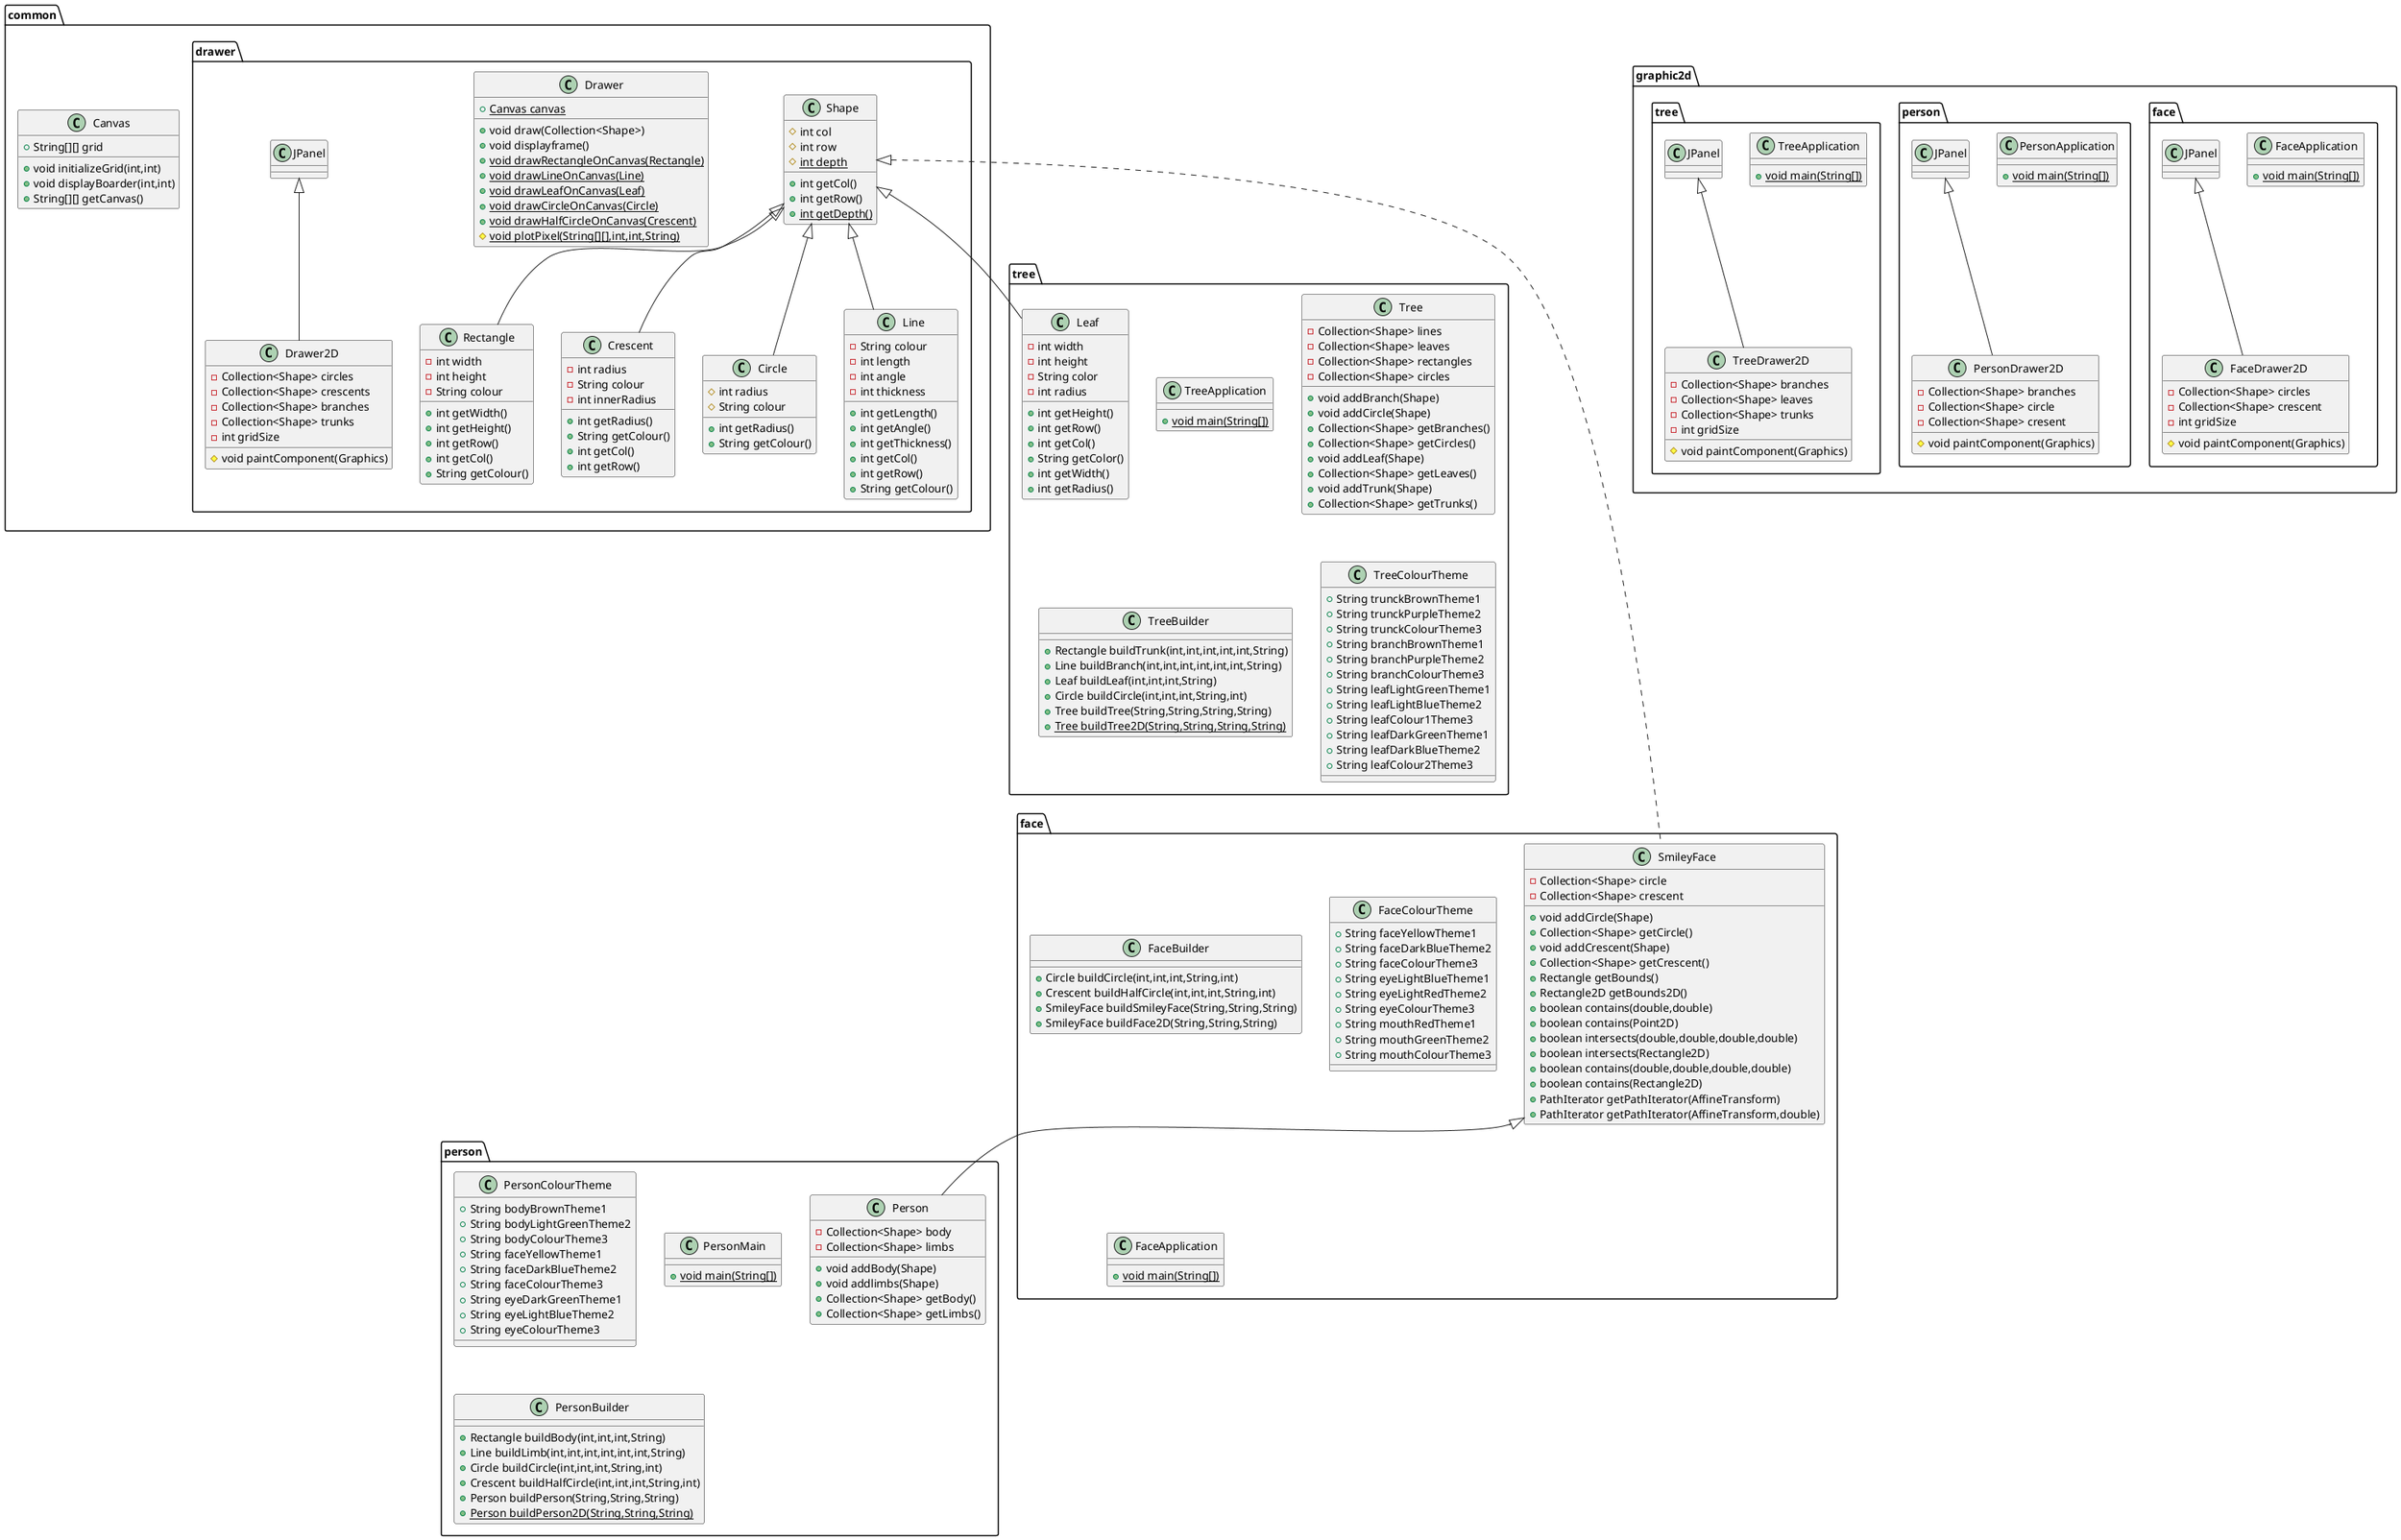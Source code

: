 @startuml
class tree.Tree {
- Collection<Shape> lines
- Collection<Shape> leaves
- Collection<Shape> rectangles
- Collection<Shape> circles
+ void addBranch(Shape)
+ void addCircle(Shape)
+ Collection<Shape> getBranches()
+ Collection<Shape> getCircles()
+ void addLeaf(Shape)
+ Collection<Shape> getLeaves()
+ void addTrunk(Shape)
+ Collection<Shape> getTrunks()
}
class common.drawer.Circle {
# int radius
# String colour
+ int getRadius()
+ String getColour()
}
class person.PersonColourTheme {
+ String bodyBrownTheme1
+ String bodyLightGreenTheme2
+ String bodyColourTheme3
+ String faceYellowTheme1
+ String faceDarkBlueTheme2
+ String faceColourTheme3
+ String eyeDarkGreenTheme1
+ String eyeLightBlueTheme2
+ String eyeColourTheme3
}
class face.FaceBuilder {
+ Circle buildCircle(int,int,int,String,int)
+ Crescent buildHalfCircle(int,int,int,String,int)
+ SmileyFace buildSmileyFace(String,String,String)
+ SmileyFace buildFace2D(String,String,String)
}
class common.drawer.Shape {
# int col
# int row
# {static} int depth
+ int getCol()
+ int getRow()
+ {static} int getDepth()
}
class face.FaceColourTheme {
+ String faceYellowTheme1
+ String faceDarkBlueTheme2
+ String faceColourTheme3
+ String eyeLightBlueTheme1
+ String eyeLightRedTheme2
+ String eyeColourTheme3
+ String mouthRedTheme1
+ String mouthGreenTheme2
+ String mouthColourTheme3
}
class common.drawer.Drawer2D {
- Collection<Shape> circles
- Collection<Shape> crescents
- Collection<Shape> branches
- Collection<Shape> trunks
- int gridSize
# void paintComponent(Graphics)
}
class face.FaceApplication {
+ {static} void main(String[])
}
class tree.Leaf {
- int width
- int height
- String color
- int radius
+ int getHeight()
+ int getRow()
+ int getCol()
+ String getColor()
+ int getWidth()
+ int getRadius()
}
class person.Person {
- Collection<Shape> body
- Collection<Shape> limbs
+ void addBody(Shape)
+ void addlimbs(Shape)
+ Collection<Shape> getBody()
+ Collection<Shape> getLimbs()
}
class graphic2d.face.FaceApplication {
+ {static} void main(String[])
}
class common.drawer.Line {
- String colour
- int length
- int angle
- int thickness
+ int getLength()
+ int getAngle()
+ int getThickness()
+ int getCol()
+ int getRow()
+ String getColour()
}
class graphic2d.person.PersonApplication {
+ {static} void main(String[])
}
class person.PersonMain {
+ {static} void main(String[])
}
class tree.TreeApplication {
+ {static} void main(String[])
}
class graphic2d.face.FaceDrawer2D {
- Collection<Shape> circles
- Collection<Shape> crescent
- int gridSize
# void paintComponent(Graphics)
}
class graphic2d.tree.TreeApplication {
+ {static} void main(String[])
}
class common.Canvas {
+ String[][] grid
+ void initializeGrid(int,int)
+ void displayBoarder(int,int)
+ String[][] getCanvas()
}
class graphic2d.tree.TreeDrawer2D {
- Collection<Shape> branches
- Collection<Shape> leaves
- Collection<Shape> trunks
- int gridSize
# void paintComponent(Graphics)
}
class face.SmileyFace {
- Collection<Shape> circle
- Collection<Shape> crescent
+ void addCircle(Shape)
+ Collection<Shape> getCircle()
+ void addCrescent(Shape)
+ Collection<Shape> getCrescent()
+ Rectangle getBounds()
+ Rectangle2D getBounds2D()
+ boolean contains(double,double)
+ boolean contains(Point2D)
+ boolean intersects(double,double,double,double)
+ boolean intersects(Rectangle2D)
+ boolean contains(double,double,double,double)
+ boolean contains(Rectangle2D)
+ PathIterator getPathIterator(AffineTransform)
+ PathIterator getPathIterator(AffineTransform,double)
}
class common.drawer.Rectangle {
- int width
- int height
- String colour
+ int getWidth()
+ int getHeight()
+ int getRow()
+ int getCol()
+ String getColour()
}
class graphic2d.person.PersonDrawer2D {
- Collection<Shape> branches
- Collection<Shape> circle
- Collection<Shape> cresent
# void paintComponent(Graphics)
}
class tree.TreeBuilder {
+ Rectangle buildTrunk(int,int,int,int,int,String)
+ Line buildBranch(int,int,int,int,int,int,String)
+ Leaf buildLeaf(int,int,int,String)
+ Circle buildCircle(int,int,int,String,int)
+ Tree buildTree(String,String,String,String)
+ {static} Tree buildTree2D(String,String,String,String)
}
class common.drawer.Drawer {
+ {static} Canvas canvas
+ void draw(Collection<Shape>)
+ void displayframe()
+ {static} void drawRectangleOnCanvas(Rectangle)
+ {static} void drawLineOnCanvas(Line)
+ {static} void drawLeafOnCanvas(Leaf)
+ {static} void drawCircleOnCanvas(Circle)
+ {static} void drawHalfCircleOnCanvas(Crescent)
# {static} void plotPixel(String[][],int,int,String)
}
class person.PersonBuilder {
+ Rectangle buildBody(int,int,int,String)
+ Line buildLimb(int,int,int,int,int,int,String)
+ Circle buildCircle(int,int,int,String,int)
+ Crescent buildHalfCircle(int,int,int,String,int)
+ Person buildPerson(String,String,String)
+ {static} Person buildPerson2D(String,String,String)
}
class common.drawer.Crescent {
- int radius
- String colour
- int innerRadius
+ int getRadius()
+ String getColour()
+ int getCol()
+ int getRow()
}
class tree.TreeColourTheme {
+ String trunckBrownTheme1
+ String trunckPurpleTheme2
+ String trunckColourTheme3
+ String branchBrownTheme1
+ String branchPurpleTheme2
+ String branchColourTheme3
+ String leafLightGreenTheme1
+ String leafLightBlueTheme2
+ String leafColour1Theme3
+ String leafDarkGreenTheme1
+ String leafDarkBlueTheme2
+ String leafColour2Theme3
}


common.drawer.Shape <|-- common.drawer.Circle
common.drawer.JPanel <|-- common.drawer.Drawer2D
common.drawer.Shape <|-- tree.Leaf
face.SmileyFace <|-- person.Person
common.drawer.Shape <|-- common.drawer.Line
graphic2d.face.JPanel <|-- graphic2d.face.FaceDrawer2D
graphic2d.tree.JPanel <|-- graphic2d.tree.TreeDrawer2D
common.drawer.Shape <|.. face.SmileyFace
common.drawer.Shape <|-- common.drawer.Rectangle
graphic2d.person.JPanel <|-- graphic2d.person.PersonDrawer2D
common.drawer.Shape <|-- common.drawer.Crescent
@enduml